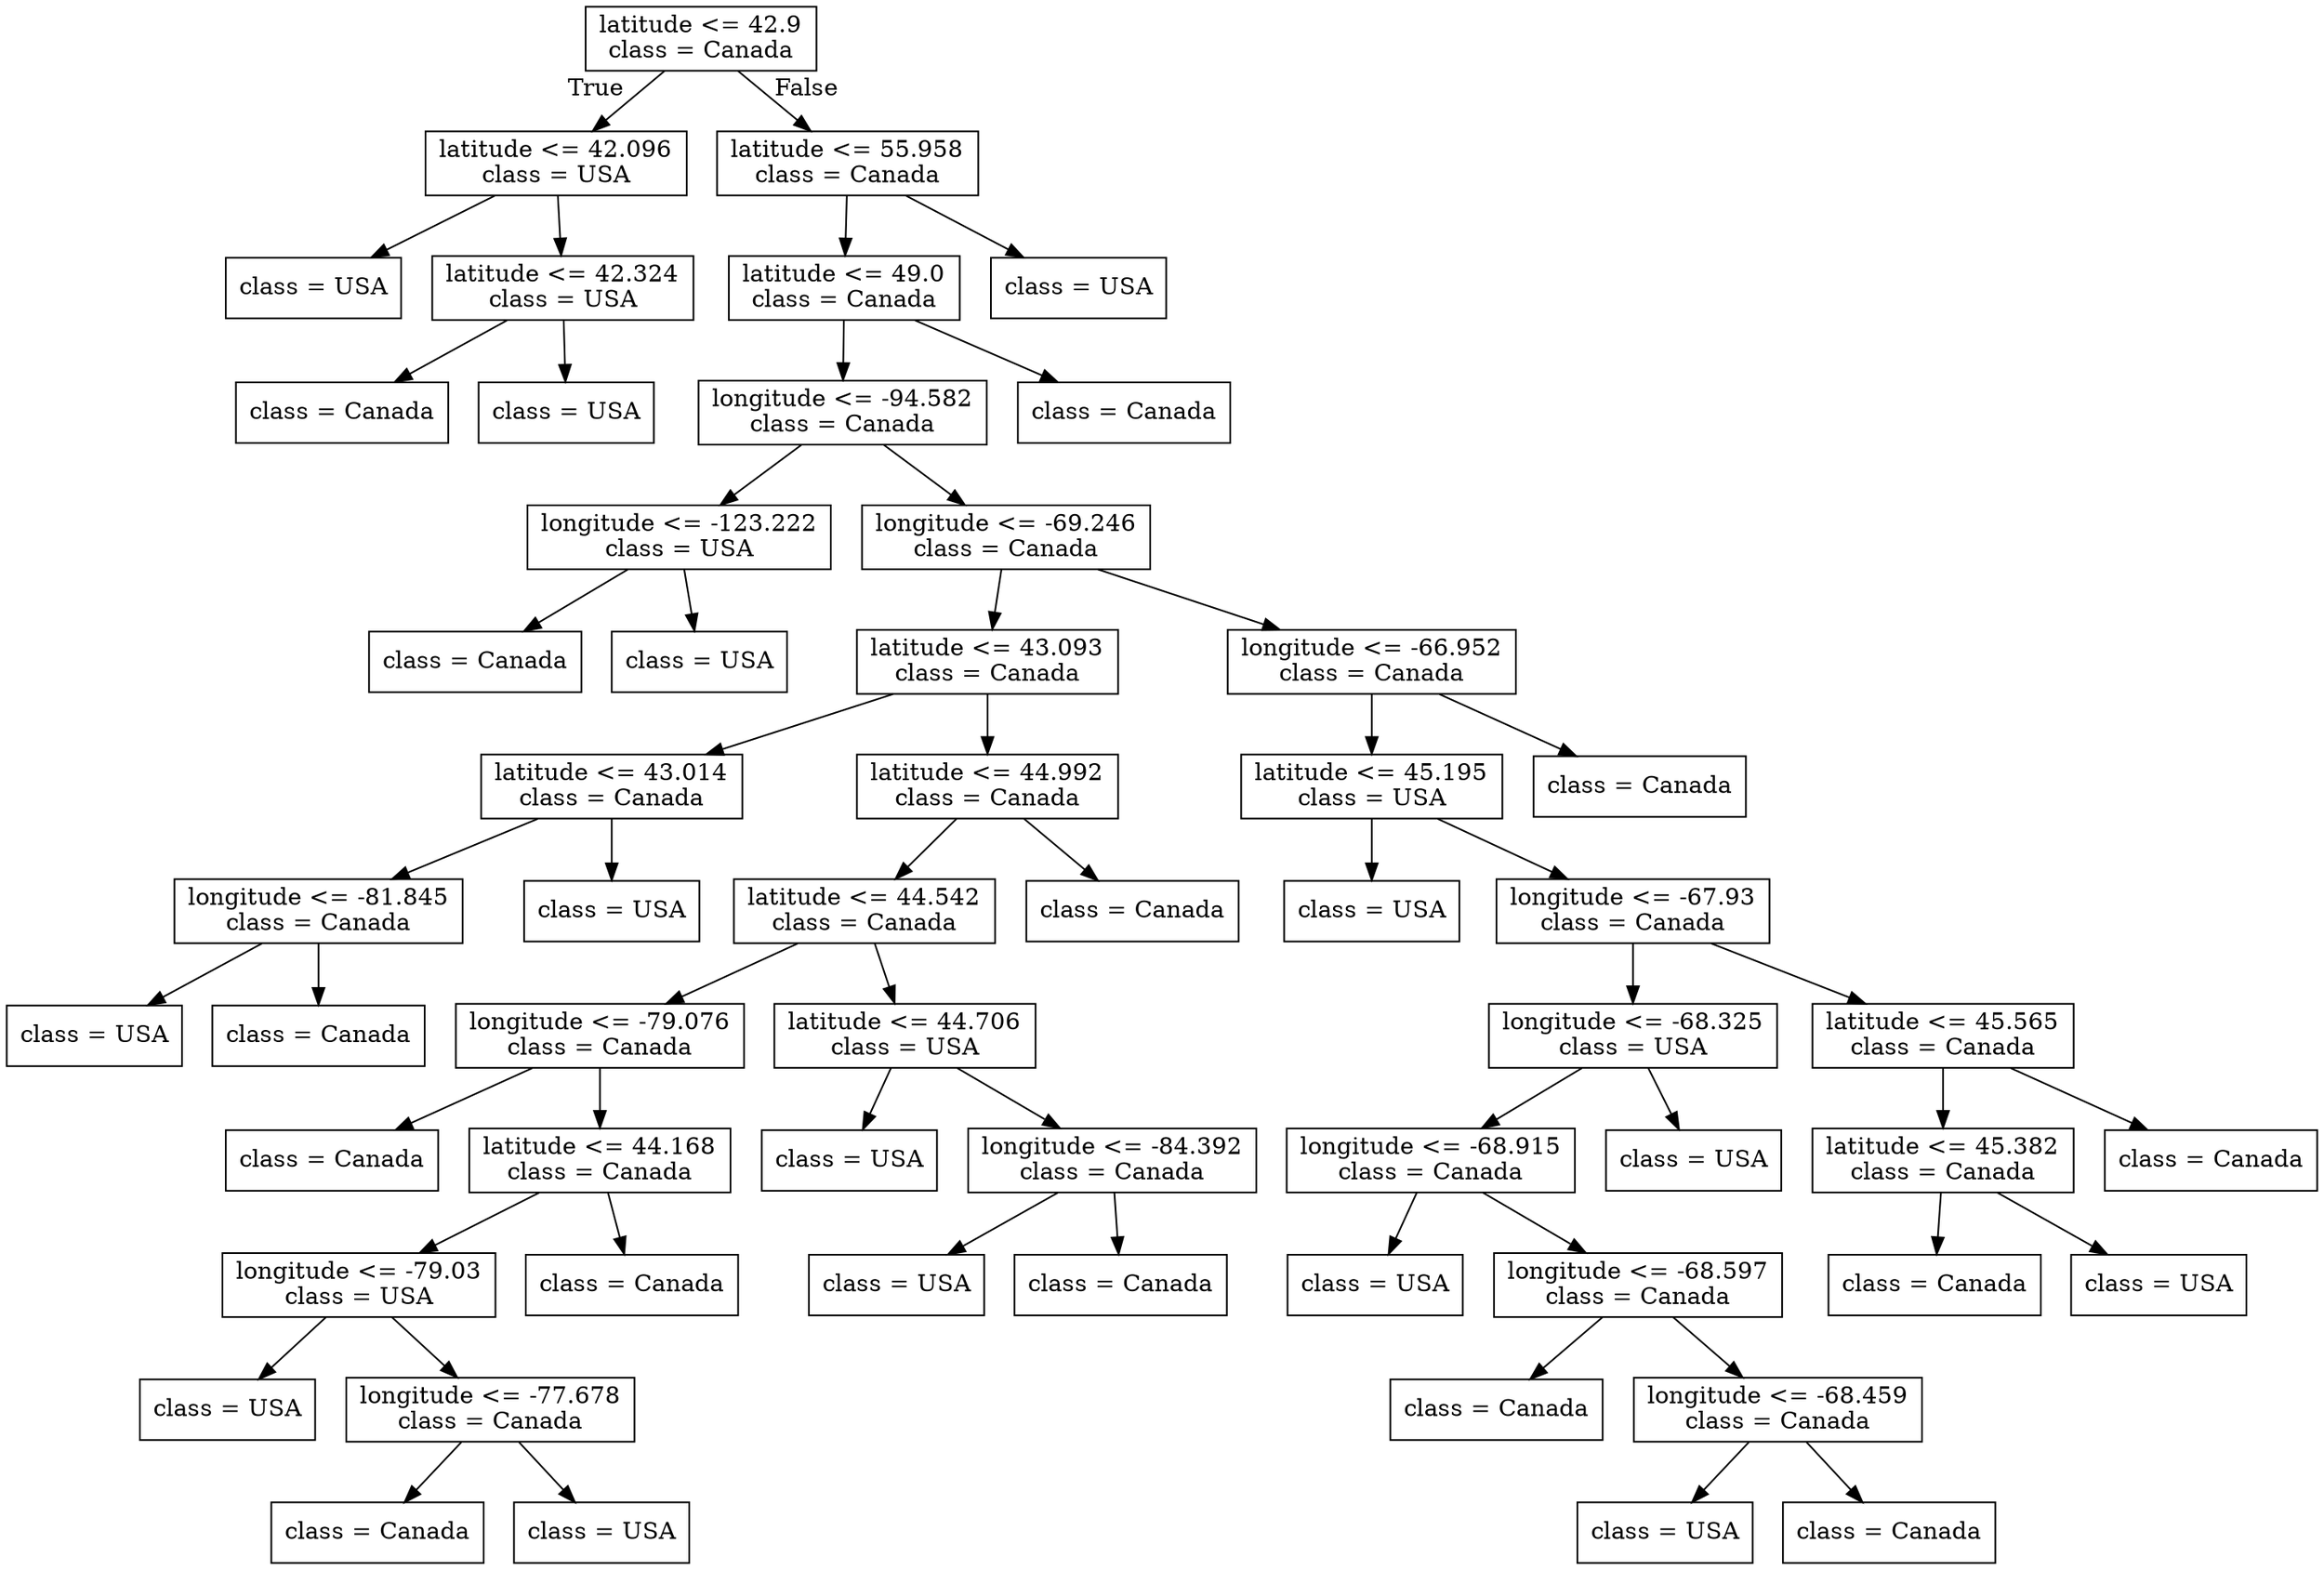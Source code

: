digraph Tree {
node [shape=box] ;
0 [label="latitude <= 42.9\nclass = Canada"] ;
1 [label="latitude <= 42.096\nclass = USA"] ;
0 -> 1 [labeldistance=2.5, labelangle=45, headlabel="True"] ;
2 [label="class = USA"] ;
1 -> 2 ;
3 [label="latitude <= 42.324\nclass = USA"] ;
1 -> 3 ;
4 [label="class = Canada"] ;
3 -> 4 ;
5 [label="class = USA"] ;
3 -> 5 ;
6 [label="latitude <= 55.958\nclass = Canada"] ;
0 -> 6 [labeldistance=2.5, labelangle=-45, headlabel="False"] ;
7 [label="latitude <= 49.0\nclass = Canada"] ;
6 -> 7 ;
8 [label="longitude <= -94.582\nclass = Canada"] ;
7 -> 8 ;
9 [label="longitude <= -123.222\nclass = USA"] ;
8 -> 9 ;
10 [label="class = Canada"] ;
9 -> 10 ;
11 [label="class = USA"] ;
9 -> 11 ;
12 [label="longitude <= -69.246\nclass = Canada"] ;
8 -> 12 ;
13 [label="latitude <= 43.093\nclass = Canada"] ;
12 -> 13 ;
14 [label="latitude <= 43.014\nclass = Canada"] ;
13 -> 14 ;
15 [label="longitude <= -81.845\nclass = Canada"] ;
14 -> 15 ;
16 [label="class = USA"] ;
15 -> 16 ;
17 [label="class = Canada"] ;
15 -> 17 ;
18 [label="class = USA"] ;
14 -> 18 ;
19 [label="latitude <= 44.992\nclass = Canada"] ;
13 -> 19 ;
20 [label="latitude <= 44.542\nclass = Canada"] ;
19 -> 20 ;
21 [label="longitude <= -79.076\nclass = Canada"] ;
20 -> 21 ;
22 [label="class = Canada"] ;
21 -> 22 ;
23 [label="latitude <= 44.168\nclass = Canada"] ;
21 -> 23 ;
24 [label="longitude <= -79.03\nclass = USA"] ;
23 -> 24 ;
25 [label="class = USA"] ;
24 -> 25 ;
26 [label="longitude <= -77.678\nclass = Canada"] ;
24 -> 26 ;
27 [label="class = Canada"] ;
26 -> 27 ;
28 [label="class = USA"] ;
26 -> 28 ;
29 [label="class = Canada"] ;
23 -> 29 ;
30 [label="latitude <= 44.706\nclass = USA"] ;
20 -> 30 ;
31 [label="class = USA"] ;
30 -> 31 ;
32 [label="longitude <= -84.392\nclass = Canada"] ;
30 -> 32 ;
33 [label="class = USA"] ;
32 -> 33 ;
34 [label="class = Canada"] ;
32 -> 34 ;
35 [label="class = Canada"] ;
19 -> 35 ;
36 [label="longitude <= -66.952\nclass = Canada"] ;
12 -> 36 ;
37 [label="latitude <= 45.195\nclass = USA"] ;
36 -> 37 ;
38 [label="class = USA"] ;
37 -> 38 ;
39 [label="longitude <= -67.93\nclass = Canada"] ;
37 -> 39 ;
40 [label="longitude <= -68.325\nclass = USA"] ;
39 -> 40 ;
41 [label="longitude <= -68.915\nclass = Canada"] ;
40 -> 41 ;
42 [label="class = USA"] ;
41 -> 42 ;
43 [label="longitude <= -68.597\nclass = Canada"] ;
41 -> 43 ;
44 [label="class = Canada"] ;
43 -> 44 ;
45 [label="longitude <= -68.459\nclass = Canada"] ;
43 -> 45 ;
46 [label="class = USA"] ;
45 -> 46 ;
47 [label="class = Canada"] ;
45 -> 47 ;
48 [label="class = USA"] ;
40 -> 48 ;
49 [label="latitude <= 45.565\nclass = Canada"] ;
39 -> 49 ;
50 [label="latitude <= 45.382\nclass = Canada"] ;
49 -> 50 ;
51 [label="class = Canada"] ;
50 -> 51 ;
52 [label="class = USA"] ;
50 -> 52 ;
53 [label="class = Canada"] ;
49 -> 53 ;
54 [label="class = Canada"] ;
36 -> 54 ;
55 [label="class = Canada"] ;
7 -> 55 ;
56 [label="class = USA"] ;
6 -> 56 ;
}
